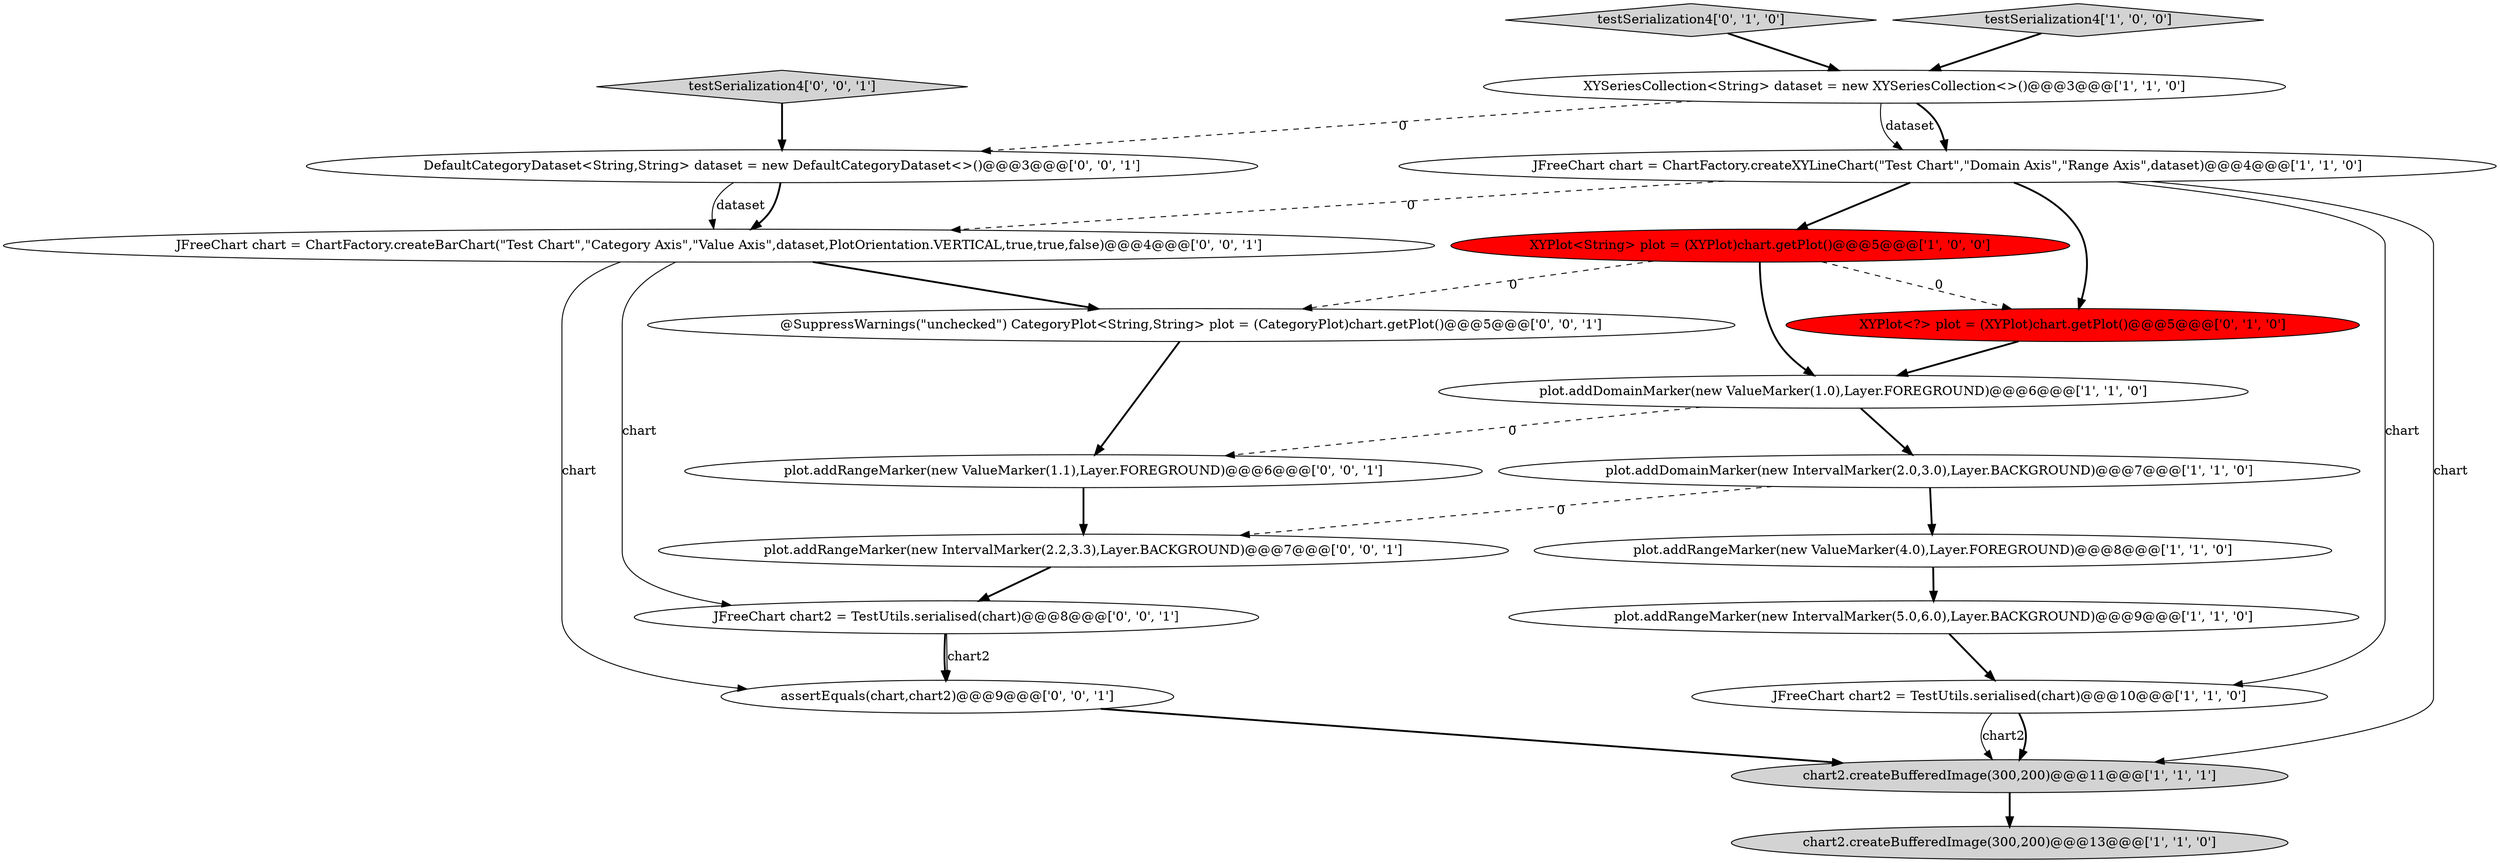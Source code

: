 digraph {
15 [style = filled, label = "testSerialization4['0', '0', '1']", fillcolor = lightgray, shape = diamond image = "AAA0AAABBB3BBB"];
18 [style = filled, label = "JFreeChart chart2 = TestUtils.serialised(chart)@@@8@@@['0', '0', '1']", fillcolor = white, shape = ellipse image = "AAA0AAABBB3BBB"];
11 [style = filled, label = "testSerialization4['0', '1', '0']", fillcolor = lightgray, shape = diamond image = "AAA0AAABBB2BBB"];
20 [style = filled, label = "assertEquals(chart,chart2)@@@9@@@['0', '0', '1']", fillcolor = white, shape = ellipse image = "AAA0AAABBB3BBB"];
12 [style = filled, label = "XYPlot<?> plot = (XYPlot)chart.getPlot()@@@5@@@['0', '1', '0']", fillcolor = red, shape = ellipse image = "AAA1AAABBB2BBB"];
4 [style = filled, label = "XYSeriesCollection<String> dataset = new XYSeriesCollection<>()@@@3@@@['1', '1', '0']", fillcolor = white, shape = ellipse image = "AAA0AAABBB1BBB"];
0 [style = filled, label = "JFreeChart chart = ChartFactory.createXYLineChart(\"Test Chart\",\"Domain Axis\",\"Range Axis\",dataset)@@@4@@@['1', '1', '0']", fillcolor = white, shape = ellipse image = "AAA0AAABBB1BBB"];
13 [style = filled, label = "plot.addRangeMarker(new ValueMarker(1.1),Layer.FOREGROUND)@@@6@@@['0', '0', '1']", fillcolor = white, shape = ellipse image = "AAA0AAABBB3BBB"];
8 [style = filled, label = "plot.addRangeMarker(new IntervalMarker(5.0,6.0),Layer.BACKGROUND)@@@9@@@['1', '1', '0']", fillcolor = white, shape = ellipse image = "AAA0AAABBB1BBB"];
5 [style = filled, label = "plot.addRangeMarker(new ValueMarker(4.0),Layer.FOREGROUND)@@@8@@@['1', '1', '0']", fillcolor = white, shape = ellipse image = "AAA0AAABBB1BBB"];
9 [style = filled, label = "plot.addDomainMarker(new IntervalMarker(2.0,3.0),Layer.BACKGROUND)@@@7@@@['1', '1', '0']", fillcolor = white, shape = ellipse image = "AAA0AAABBB1BBB"];
14 [style = filled, label = "DefaultCategoryDataset<String,String> dataset = new DefaultCategoryDataset<>()@@@3@@@['0', '0', '1']", fillcolor = white, shape = ellipse image = "AAA0AAABBB3BBB"];
1 [style = filled, label = "plot.addDomainMarker(new ValueMarker(1.0),Layer.FOREGROUND)@@@6@@@['1', '1', '0']", fillcolor = white, shape = ellipse image = "AAA0AAABBB1BBB"];
3 [style = filled, label = "chart2.createBufferedImage(300,200)@@@13@@@['1', '1', '0']", fillcolor = lightgray, shape = ellipse image = "AAA0AAABBB1BBB"];
16 [style = filled, label = "JFreeChart chart = ChartFactory.createBarChart(\"Test Chart\",\"Category Axis\",\"Value Axis\",dataset,PlotOrientation.VERTICAL,true,true,false)@@@4@@@['0', '0', '1']", fillcolor = white, shape = ellipse image = "AAA0AAABBB3BBB"];
17 [style = filled, label = "@SuppressWarnings(\"unchecked\") CategoryPlot<String,String> plot = (CategoryPlot)chart.getPlot()@@@5@@@['0', '0', '1']", fillcolor = white, shape = ellipse image = "AAA0AAABBB3BBB"];
6 [style = filled, label = "testSerialization4['1', '0', '0']", fillcolor = lightgray, shape = diamond image = "AAA0AAABBB1BBB"];
10 [style = filled, label = "chart2.createBufferedImage(300,200)@@@11@@@['1', '1', '1']", fillcolor = lightgray, shape = ellipse image = "AAA0AAABBB1BBB"];
7 [style = filled, label = "XYPlot<String> plot = (XYPlot)chart.getPlot()@@@5@@@['1', '0', '0']", fillcolor = red, shape = ellipse image = "AAA1AAABBB1BBB"];
19 [style = filled, label = "plot.addRangeMarker(new IntervalMarker(2.2,3.3),Layer.BACKGROUND)@@@7@@@['0', '0', '1']", fillcolor = white, shape = ellipse image = "AAA0AAABBB3BBB"];
2 [style = filled, label = "JFreeChart chart2 = TestUtils.serialised(chart)@@@10@@@['1', '1', '0']", fillcolor = white, shape = ellipse image = "AAA0AAABBB1BBB"];
14->16 [style = bold, label=""];
2->10 [style = solid, label="chart2"];
18->20 [style = solid, label="chart2"];
5->8 [style = bold, label=""];
16->20 [style = solid, label="chart"];
19->18 [style = bold, label=""];
7->1 [style = bold, label=""];
15->14 [style = bold, label=""];
4->0 [style = solid, label="dataset"];
14->16 [style = solid, label="dataset"];
7->17 [style = dashed, label="0"];
0->12 [style = bold, label=""];
11->4 [style = bold, label=""];
0->16 [style = dashed, label="0"];
0->10 [style = solid, label="chart"];
0->2 [style = solid, label="chart"];
10->3 [style = bold, label=""];
16->17 [style = bold, label=""];
2->10 [style = bold, label=""];
12->1 [style = bold, label=""];
1->9 [style = bold, label=""];
4->0 [style = bold, label=""];
0->7 [style = bold, label=""];
20->10 [style = bold, label=""];
1->13 [style = dashed, label="0"];
9->19 [style = dashed, label="0"];
6->4 [style = bold, label=""];
18->20 [style = bold, label=""];
13->19 [style = bold, label=""];
8->2 [style = bold, label=""];
9->5 [style = bold, label=""];
7->12 [style = dashed, label="0"];
4->14 [style = dashed, label="0"];
17->13 [style = bold, label=""];
16->18 [style = solid, label="chart"];
}
